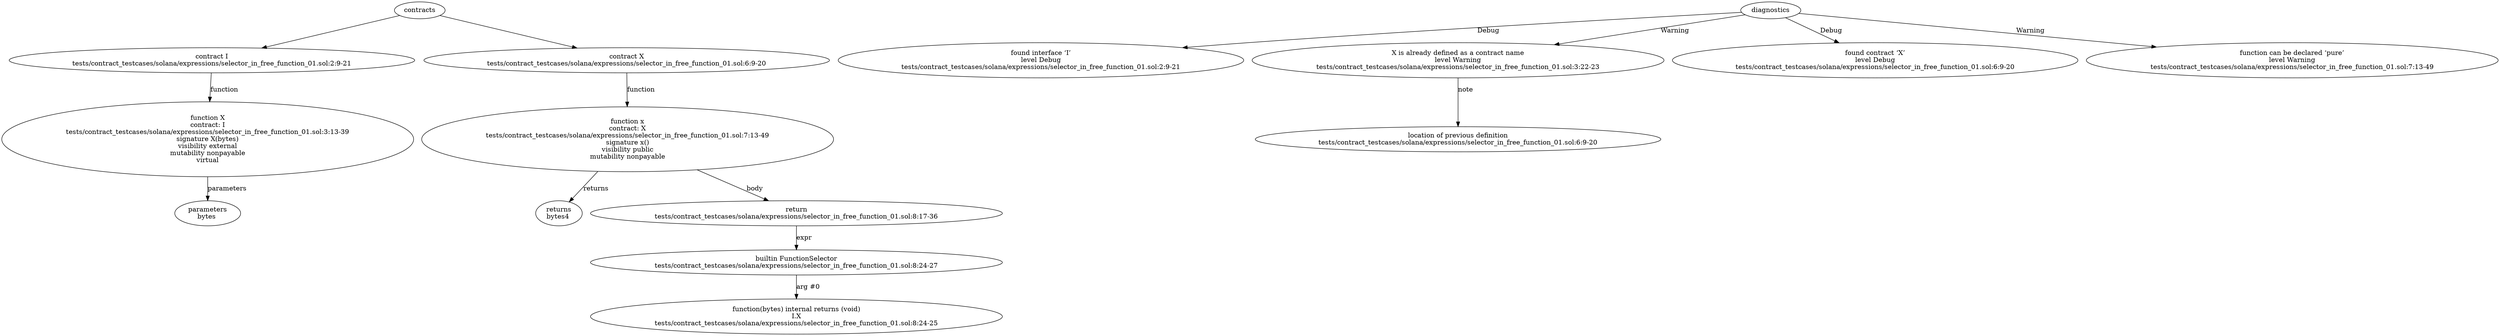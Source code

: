 strict digraph "tests/contract_testcases/solana/expressions/selector_in_free_function_01.sol" {
	contract [label="contract I\ntests/contract_testcases/solana/expressions/selector_in_free_function_01.sol:2:9-21"]
	X [label="function X\ncontract: I\ntests/contract_testcases/solana/expressions/selector_in_free_function_01.sol:3:13-39\nsignature X(bytes)\nvisibility external\nmutability nonpayable\nvirtual"]
	parameters [label="parameters\nbytes "]
	contract_4 [label="contract X\ntests/contract_testcases/solana/expressions/selector_in_free_function_01.sol:6:9-20"]
	x [label="function x\ncontract: X\ntests/contract_testcases/solana/expressions/selector_in_free_function_01.sol:7:13-49\nsignature x()\nvisibility public\nmutability nonpayable"]
	returns [label="returns\nbytes4 "]
	return [label="return\ntests/contract_testcases/solana/expressions/selector_in_free_function_01.sol:8:17-36"]
	builtins [label="builtin FunctionSelector\ntests/contract_testcases/solana/expressions/selector_in_free_function_01.sol:8:24-27"]
	internal_function [label="function(bytes) internal returns (void)\nI.X\ntests/contract_testcases/solana/expressions/selector_in_free_function_01.sol:8:24-25"]
	diagnostic [label="found interface ‘I’\nlevel Debug\ntests/contract_testcases/solana/expressions/selector_in_free_function_01.sol:2:9-21"]
	diagnostic_12 [label="X is already defined as a contract name\nlevel Warning\ntests/contract_testcases/solana/expressions/selector_in_free_function_01.sol:3:22-23"]
	note [label="location of previous definition\ntests/contract_testcases/solana/expressions/selector_in_free_function_01.sol:6:9-20"]
	diagnostic_14 [label="found contract ‘X’\nlevel Debug\ntests/contract_testcases/solana/expressions/selector_in_free_function_01.sol:6:9-20"]
	diagnostic_15 [label="function can be declared ‘pure’\nlevel Warning\ntests/contract_testcases/solana/expressions/selector_in_free_function_01.sol:7:13-49"]
	contracts -> contract
	contract -> X [label="function"]
	X -> parameters [label="parameters"]
	contracts -> contract_4
	contract_4 -> x [label="function"]
	x -> returns [label="returns"]
	x -> return [label="body"]
	return -> builtins [label="expr"]
	builtins -> internal_function [label="arg #0"]
	diagnostics -> diagnostic [label="Debug"]
	diagnostics -> diagnostic_12 [label="Warning"]
	diagnostic_12 -> note [label="note"]
	diagnostics -> diagnostic_14 [label="Debug"]
	diagnostics -> diagnostic_15 [label="Warning"]
}
